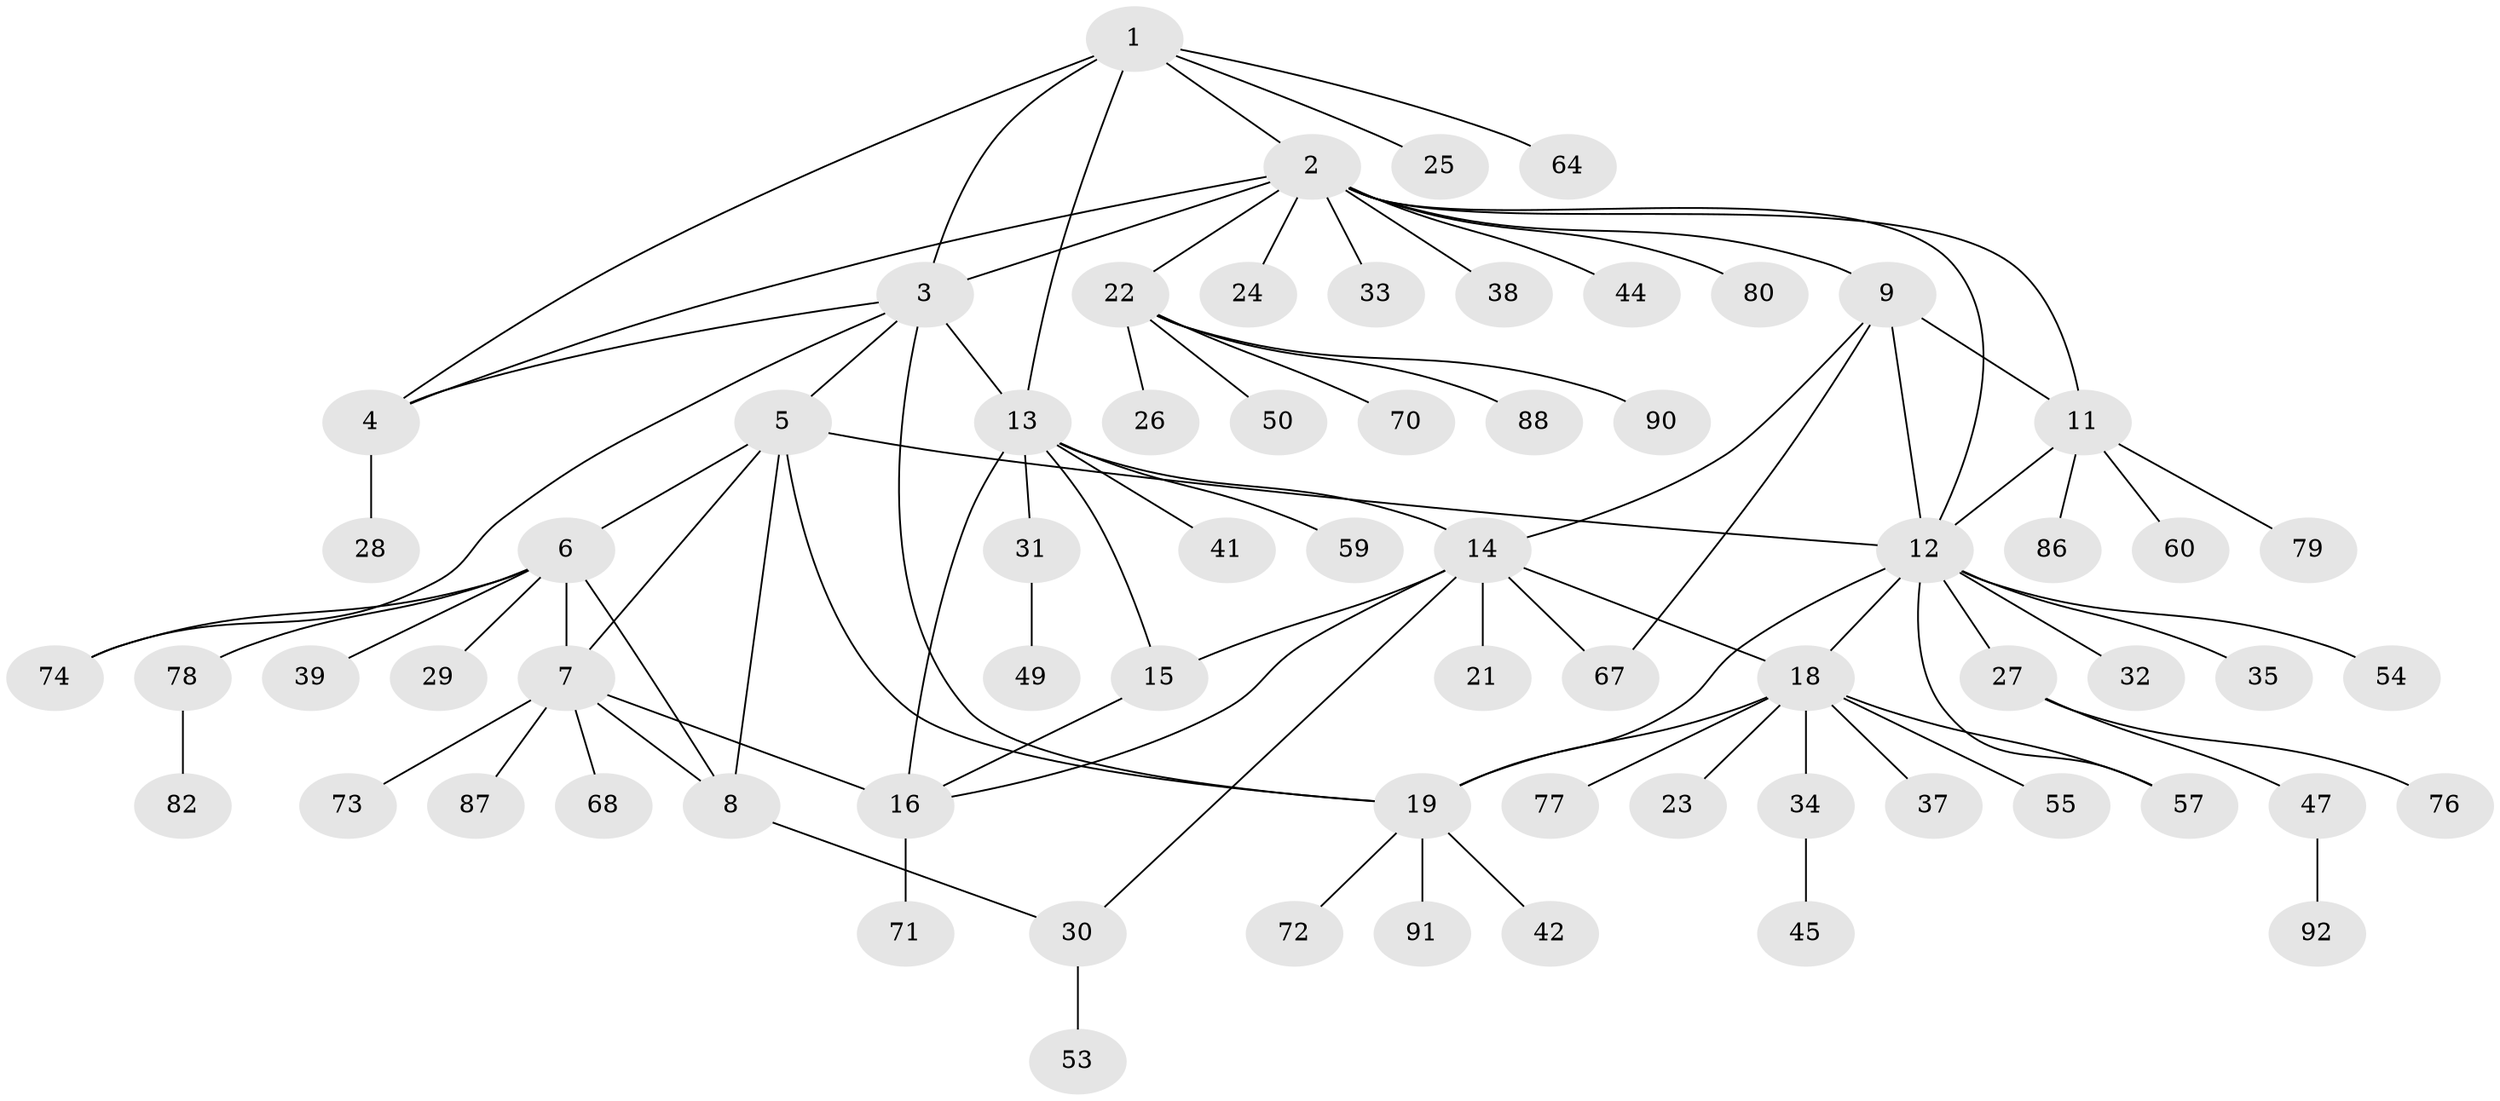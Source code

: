// original degree distribution, {7: 0.06521739130434782, 8: 0.06521739130434782, 4: 0.010869565217391304, 5: 0.010869565217391304, 6: 0.043478260869565216, 3: 0.06521739130434782, 11: 0.010869565217391304, 1: 0.5652173913043478, 2: 0.16304347826086957}
// Generated by graph-tools (version 1.1) at 2025/42/03/06/25 10:42:07]
// undirected, 68 vertices, 91 edges
graph export_dot {
graph [start="1"]
  node [color=gray90,style=filled];
  1 [super="+69"];
  2 [super="+10"];
  3 [super="+36"];
  4;
  5 [super="+85"];
  6 [super="+51"];
  7 [super="+43"];
  8 [super="+65"];
  9 [super="+83"];
  11 [super="+48"];
  12 [super="+17"];
  13 [super="+66"];
  14 [super="+61"];
  15;
  16 [super="+52"];
  18 [super="+46"];
  19 [super="+20"];
  21;
  22 [super="+84"];
  23;
  24;
  25 [super="+63"];
  26 [super="+75"];
  27 [super="+56"];
  28 [super="+62"];
  29;
  30;
  31 [super="+58"];
  32;
  33;
  34 [super="+40"];
  35;
  37;
  38;
  39;
  41;
  42;
  44;
  45;
  47;
  49 [super="+81"];
  50;
  53;
  54;
  55;
  57;
  59;
  60;
  64;
  67;
  68;
  70;
  71;
  72;
  73;
  74;
  76;
  77;
  78 [super="+89"];
  79;
  80;
  82;
  86;
  87;
  88;
  90;
  91;
  92;
  1 -- 2;
  1 -- 3;
  1 -- 4;
  1 -- 13;
  1 -- 25;
  1 -- 64;
  2 -- 3;
  2 -- 4;
  2 -- 22;
  2 -- 44;
  2 -- 80;
  2 -- 33;
  2 -- 38;
  2 -- 24;
  2 -- 9;
  2 -- 11;
  2 -- 12;
  3 -- 4;
  3 -- 5;
  3 -- 74;
  3 -- 19;
  3 -- 13;
  4 -- 28;
  5 -- 6;
  5 -- 7;
  5 -- 8;
  5 -- 12;
  5 -- 19;
  6 -- 7;
  6 -- 8;
  6 -- 29;
  6 -- 39;
  6 -- 74;
  6 -- 78;
  7 -- 8;
  7 -- 16;
  7 -- 68;
  7 -- 87;
  7 -- 73;
  8 -- 30;
  9 -- 11;
  9 -- 12;
  9 -- 14;
  9 -- 67;
  11 -- 12;
  11 -- 60;
  11 -- 79;
  11 -- 86;
  12 -- 27;
  12 -- 32;
  12 -- 57;
  12 -- 18;
  12 -- 35;
  12 -- 19 [weight=2];
  12 -- 54;
  13 -- 14;
  13 -- 15;
  13 -- 16;
  13 -- 31;
  13 -- 41;
  13 -- 59;
  14 -- 15;
  14 -- 16;
  14 -- 18;
  14 -- 21;
  14 -- 67;
  14 -- 30;
  15 -- 16;
  16 -- 71;
  18 -- 19 [weight=2];
  18 -- 23;
  18 -- 34;
  18 -- 37;
  18 -- 55;
  18 -- 57;
  18 -- 77;
  19 -- 72;
  19 -- 42;
  19 -- 91;
  22 -- 26;
  22 -- 50;
  22 -- 70;
  22 -- 90;
  22 -- 88;
  27 -- 47;
  27 -- 76;
  30 -- 53;
  31 -- 49;
  34 -- 45;
  47 -- 92;
  78 -- 82;
}
